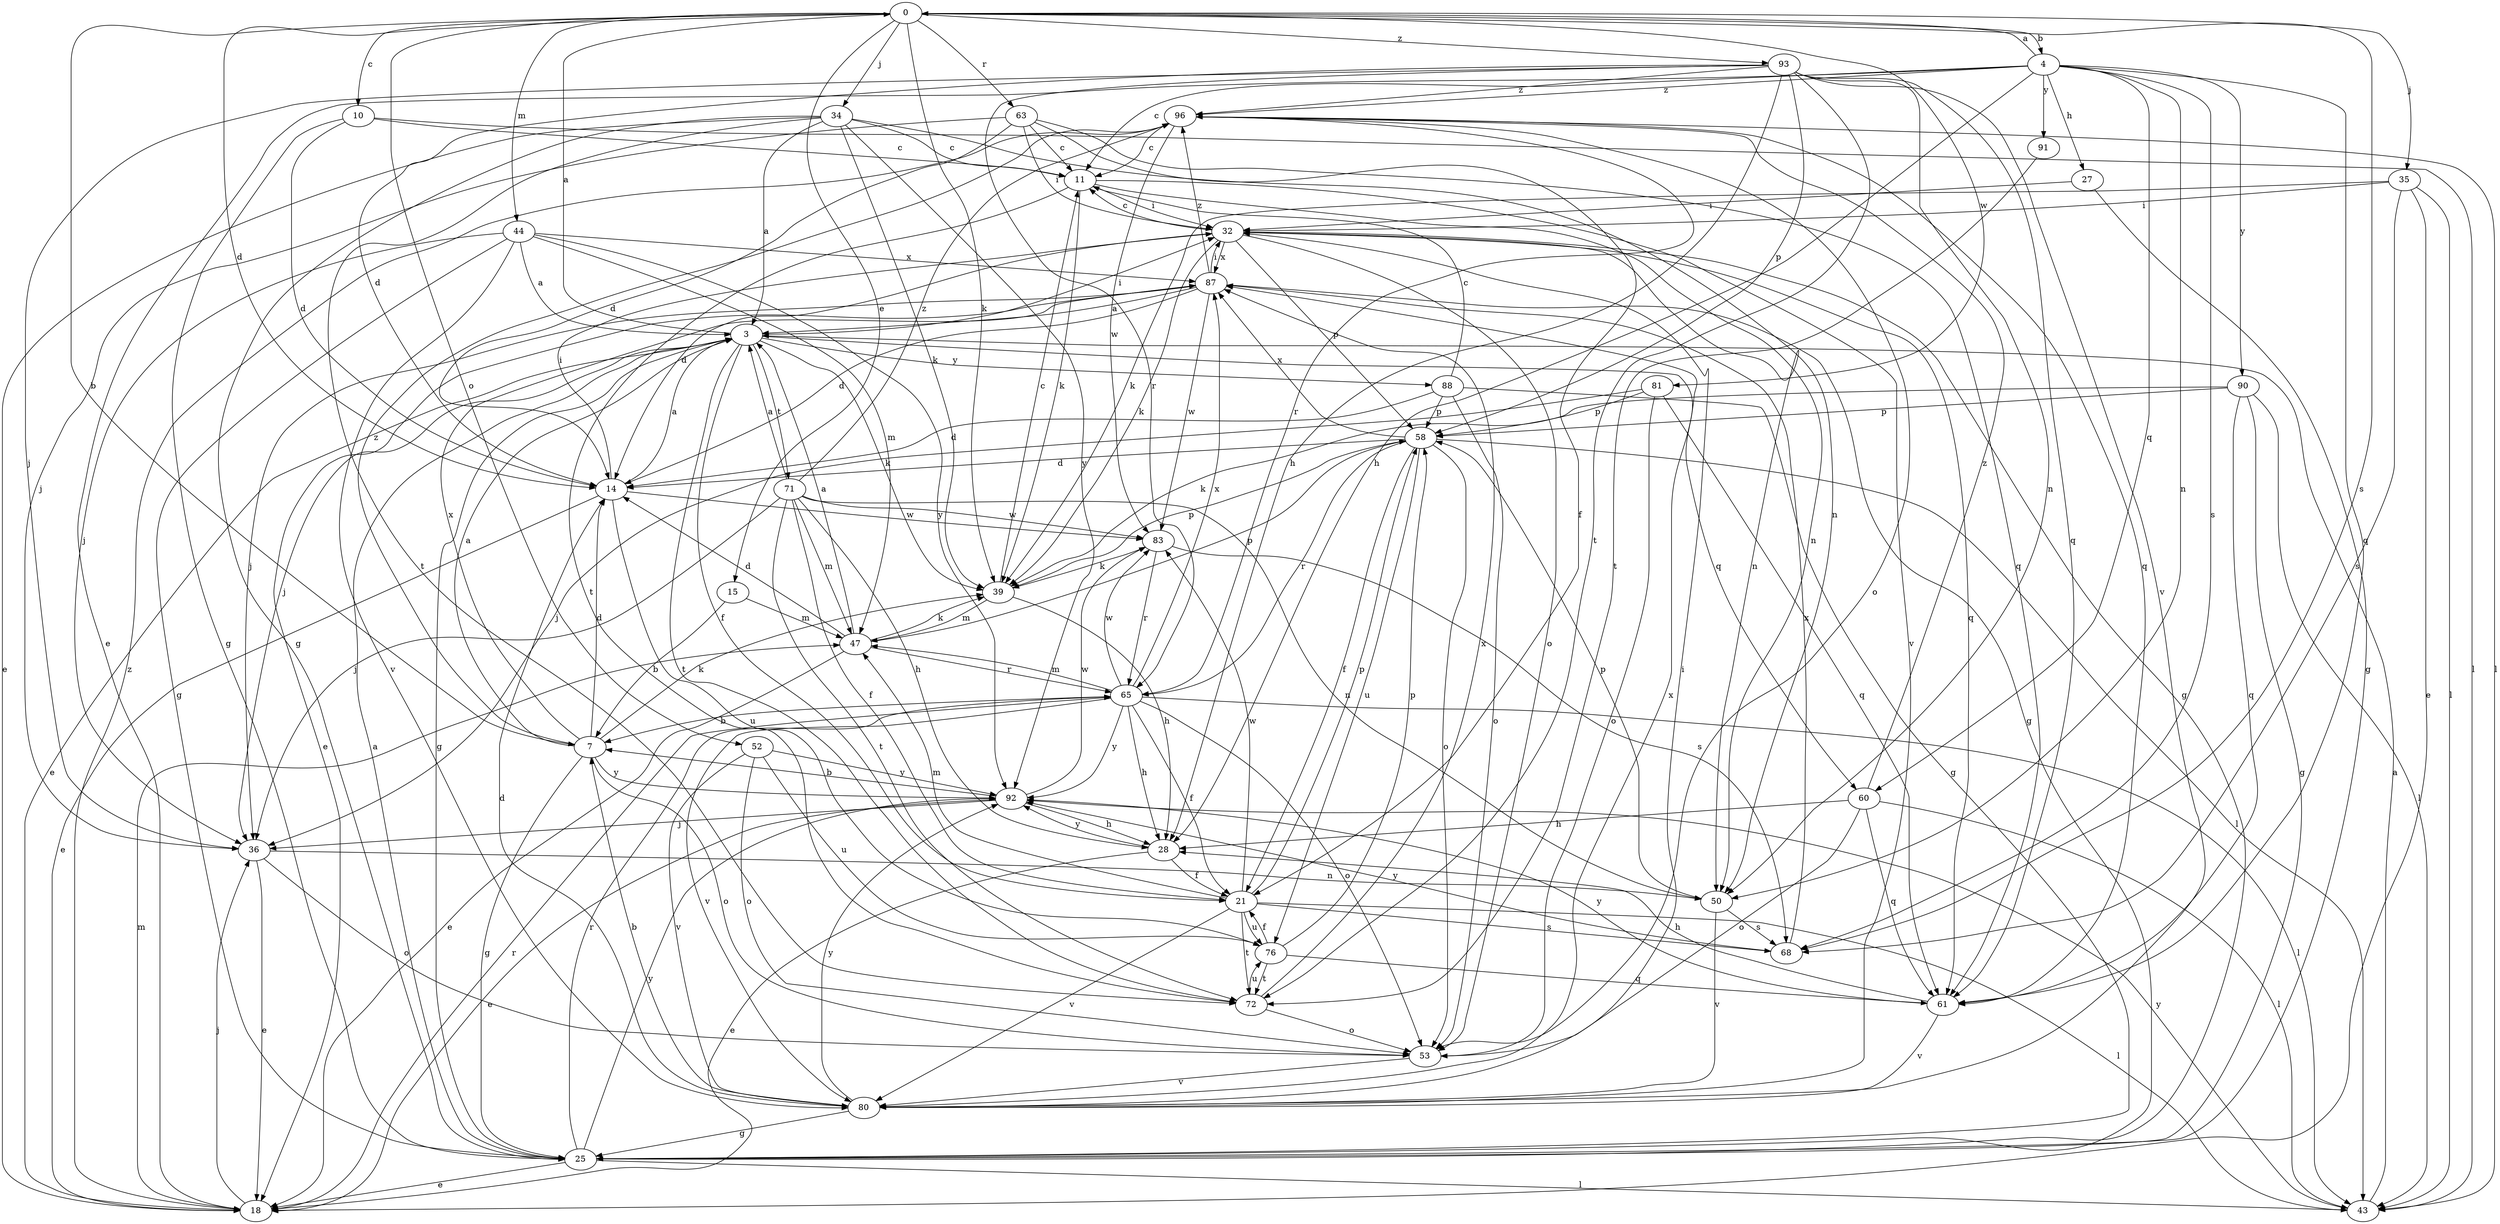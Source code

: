 strict digraph  {
0;
3;
4;
7;
10;
11;
14;
15;
18;
21;
25;
27;
28;
32;
34;
35;
36;
39;
43;
44;
47;
50;
52;
53;
58;
60;
61;
63;
65;
68;
71;
72;
76;
80;
81;
83;
87;
88;
90;
91;
92;
93;
96;
0 -> 4  [label=b];
0 -> 7  [label=b];
0 -> 10  [label=c];
0 -> 14  [label=d];
0 -> 15  [label=e];
0 -> 34  [label=j];
0 -> 35  [label=j];
0 -> 39  [label=k];
0 -> 44  [label=m];
0 -> 52  [label=o];
0 -> 63  [label=r];
0 -> 68  [label=s];
0 -> 81  [label=w];
0 -> 93  [label=z];
3 -> 0  [label=a];
3 -> 18  [label=e];
3 -> 21  [label=f];
3 -> 25  [label=g];
3 -> 32  [label=i];
3 -> 36  [label=j];
3 -> 39  [label=k];
3 -> 60  [label=q];
3 -> 71  [label=t];
3 -> 72  [label=t];
3 -> 88  [label=y];
4 -> 0  [label=a];
4 -> 11  [label=c];
4 -> 18  [label=e];
4 -> 27  [label=h];
4 -> 28  [label=h];
4 -> 50  [label=n];
4 -> 60  [label=q];
4 -> 61  [label=q];
4 -> 68  [label=s];
4 -> 90  [label=y];
4 -> 91  [label=y];
4 -> 96  [label=z];
7 -> 3  [label=a];
7 -> 14  [label=d];
7 -> 25  [label=g];
7 -> 39  [label=k];
7 -> 53  [label=o];
7 -> 87  [label=x];
7 -> 92  [label=y];
7 -> 96  [label=z];
10 -> 11  [label=c];
10 -> 14  [label=d];
10 -> 25  [label=g];
10 -> 43  [label=l];
11 -> 32  [label=i];
11 -> 39  [label=k];
11 -> 50  [label=n];
11 -> 72  [label=t];
11 -> 80  [label=v];
14 -> 3  [label=a];
14 -> 18  [label=e];
14 -> 32  [label=i];
14 -> 76  [label=u];
14 -> 83  [label=w];
15 -> 7  [label=b];
15 -> 47  [label=m];
18 -> 36  [label=j];
18 -> 47  [label=m];
18 -> 65  [label=r];
18 -> 96  [label=z];
21 -> 43  [label=l];
21 -> 47  [label=m];
21 -> 58  [label=p];
21 -> 68  [label=s];
21 -> 72  [label=t];
21 -> 76  [label=u];
21 -> 80  [label=v];
21 -> 83  [label=w];
25 -> 3  [label=a];
25 -> 18  [label=e];
25 -> 43  [label=l];
25 -> 65  [label=r];
25 -> 92  [label=y];
27 -> 25  [label=g];
27 -> 32  [label=i];
28 -> 18  [label=e];
28 -> 21  [label=f];
28 -> 92  [label=y];
32 -> 11  [label=c];
32 -> 14  [label=d];
32 -> 25  [label=g];
32 -> 39  [label=k];
32 -> 50  [label=n];
32 -> 53  [label=o];
32 -> 58  [label=p];
32 -> 61  [label=q];
32 -> 87  [label=x];
34 -> 3  [label=a];
34 -> 11  [label=c];
34 -> 18  [label=e];
34 -> 25  [label=g];
34 -> 39  [label=k];
34 -> 50  [label=n];
34 -> 72  [label=t];
34 -> 92  [label=y];
35 -> 18  [label=e];
35 -> 32  [label=i];
35 -> 39  [label=k];
35 -> 43  [label=l];
35 -> 68  [label=s];
36 -> 18  [label=e];
36 -> 50  [label=n];
36 -> 53  [label=o];
39 -> 11  [label=c];
39 -> 28  [label=h];
39 -> 47  [label=m];
39 -> 58  [label=p];
43 -> 3  [label=a];
43 -> 92  [label=y];
44 -> 3  [label=a];
44 -> 25  [label=g];
44 -> 36  [label=j];
44 -> 47  [label=m];
44 -> 80  [label=v];
44 -> 87  [label=x];
44 -> 92  [label=y];
47 -> 3  [label=a];
47 -> 14  [label=d];
47 -> 18  [label=e];
47 -> 39  [label=k];
47 -> 58  [label=p];
47 -> 65  [label=r];
50 -> 58  [label=p];
50 -> 68  [label=s];
50 -> 80  [label=v];
52 -> 53  [label=o];
52 -> 76  [label=u];
52 -> 80  [label=v];
52 -> 92  [label=y];
53 -> 80  [label=v];
58 -> 14  [label=d];
58 -> 21  [label=f];
58 -> 43  [label=l];
58 -> 53  [label=o];
58 -> 65  [label=r];
58 -> 76  [label=u];
58 -> 87  [label=x];
60 -> 28  [label=h];
60 -> 43  [label=l];
60 -> 53  [label=o];
60 -> 61  [label=q];
60 -> 96  [label=z];
61 -> 28  [label=h];
61 -> 80  [label=v];
61 -> 92  [label=y];
63 -> 11  [label=c];
63 -> 14  [label=d];
63 -> 21  [label=f];
63 -> 32  [label=i];
63 -> 36  [label=j];
63 -> 61  [label=q];
65 -> 7  [label=b];
65 -> 21  [label=f];
65 -> 28  [label=h];
65 -> 43  [label=l];
65 -> 47  [label=m];
65 -> 53  [label=o];
65 -> 80  [label=v];
65 -> 83  [label=w];
65 -> 87  [label=x];
65 -> 92  [label=y];
68 -> 87  [label=x];
68 -> 92  [label=y];
71 -> 3  [label=a];
71 -> 21  [label=f];
71 -> 28  [label=h];
71 -> 36  [label=j];
71 -> 47  [label=m];
71 -> 50  [label=n];
71 -> 72  [label=t];
71 -> 83  [label=w];
71 -> 96  [label=z];
72 -> 53  [label=o];
72 -> 76  [label=u];
72 -> 87  [label=x];
76 -> 21  [label=f];
76 -> 58  [label=p];
76 -> 61  [label=q];
76 -> 72  [label=t];
80 -> 7  [label=b];
80 -> 14  [label=d];
80 -> 25  [label=g];
80 -> 32  [label=i];
80 -> 87  [label=x];
80 -> 92  [label=y];
81 -> 36  [label=j];
81 -> 53  [label=o];
81 -> 58  [label=p];
81 -> 61  [label=q];
83 -> 39  [label=k];
83 -> 65  [label=r];
83 -> 68  [label=s];
87 -> 3  [label=a];
87 -> 14  [label=d];
87 -> 18  [label=e];
87 -> 25  [label=g];
87 -> 32  [label=i];
87 -> 36  [label=j];
87 -> 83  [label=w];
87 -> 96  [label=z];
88 -> 11  [label=c];
88 -> 14  [label=d];
88 -> 25  [label=g];
88 -> 53  [label=o];
88 -> 58  [label=p];
90 -> 25  [label=g];
90 -> 39  [label=k];
90 -> 43  [label=l];
90 -> 58  [label=p];
90 -> 61  [label=q];
91 -> 72  [label=t];
92 -> 7  [label=b];
92 -> 18  [label=e];
92 -> 28  [label=h];
92 -> 36  [label=j];
92 -> 83  [label=w];
93 -> 14  [label=d];
93 -> 28  [label=h];
93 -> 36  [label=j];
93 -> 50  [label=n];
93 -> 58  [label=p];
93 -> 61  [label=q];
93 -> 65  [label=r];
93 -> 72  [label=t];
93 -> 80  [label=v];
93 -> 96  [label=z];
96 -> 11  [label=c];
96 -> 43  [label=l];
96 -> 53  [label=o];
96 -> 61  [label=q];
96 -> 65  [label=r];
96 -> 83  [label=w];
}
